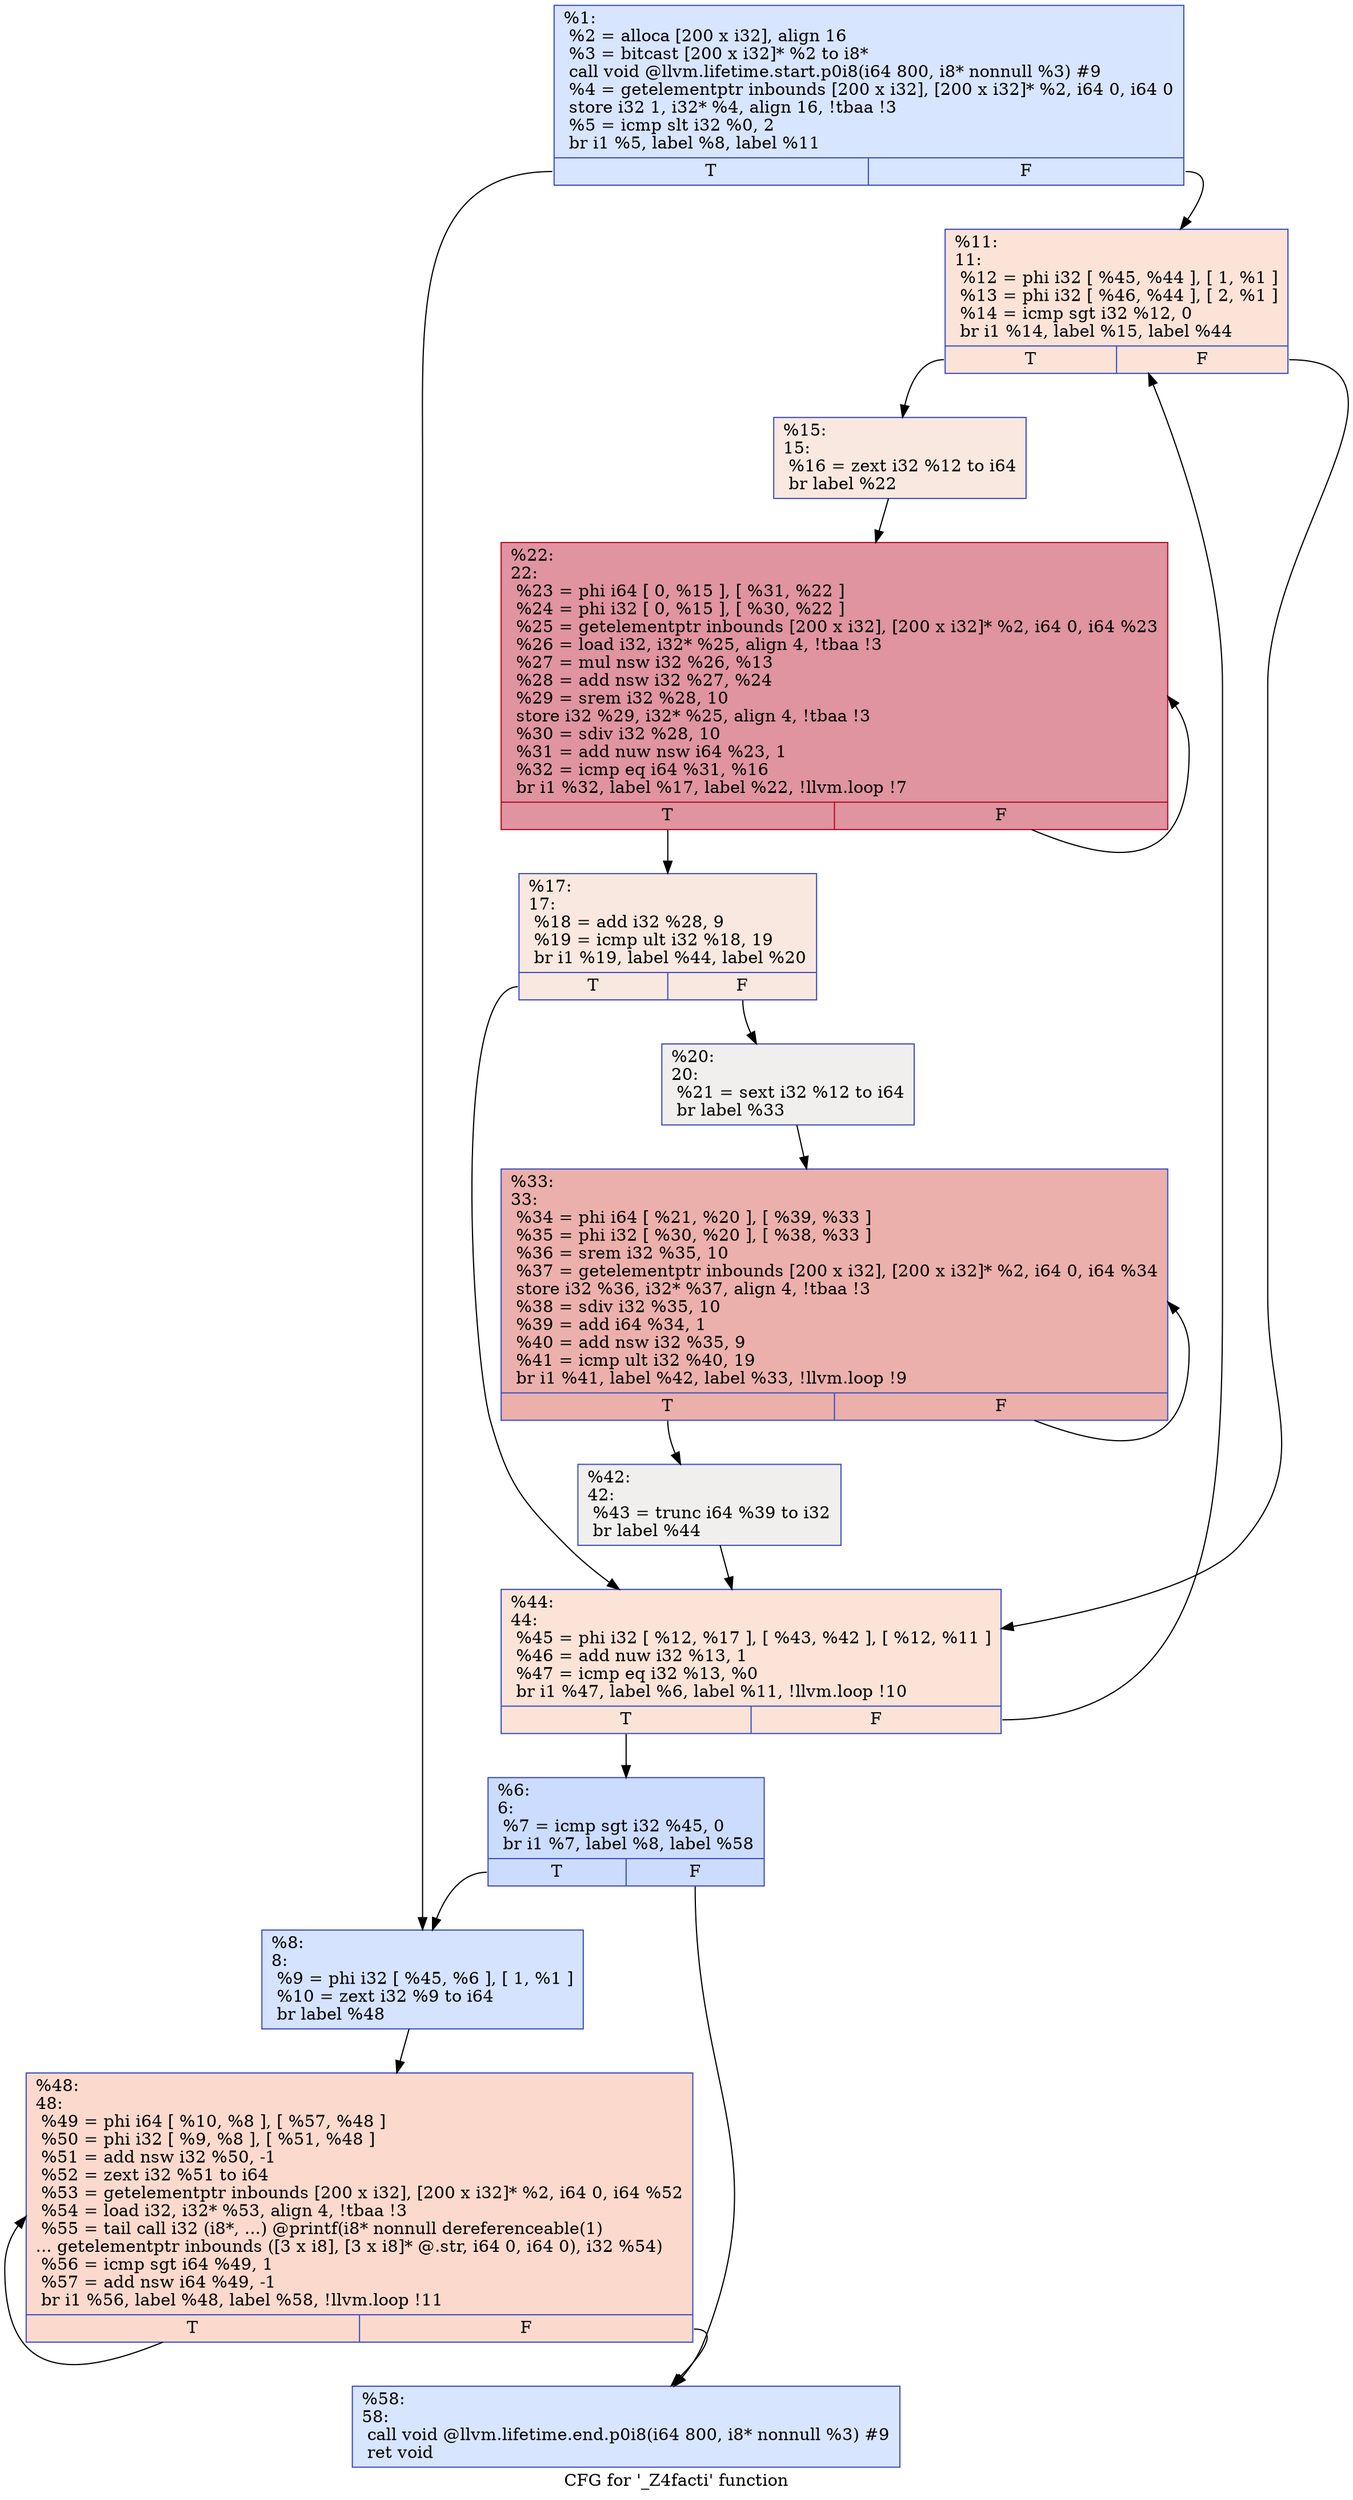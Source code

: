 digraph "CFG for '_Z4facti' function" {
	label="CFG for '_Z4facti' function";

	Node0x5569a071c870 [shape=record,color="#3d50c3ff", style=filled, fillcolor="#a7c5fe70",label="{%1:\l  %2 = alloca [200 x i32], align 16\l  %3 = bitcast [200 x i32]* %2 to i8*\l  call void @llvm.lifetime.start.p0i8(i64 800, i8* nonnull %3) #9\l  %4 = getelementptr inbounds [200 x i32], [200 x i32]* %2, i64 0, i64 0\l  store i32 1, i32* %4, align 16, !tbaa !3\l  %5 = icmp slt i32 %0, 2\l  br i1 %5, label %8, label %11\l|{<s0>T|<s1>F}}"];
	Node0x5569a071c870:s0 -> Node0x5569a071ce30;
	Node0x5569a071c870:s1 -> Node0x5569a071cec0;
	Node0x5569a071d000 [shape=record,color="#3d50c3ff", style=filled, fillcolor="#8caffe70",label="{%6:\l6:                                                \l  %7 = icmp sgt i32 %45, 0\l  br i1 %7, label %8, label %58\l|{<s0>T|<s1>F}}"];
	Node0x5569a071d000:s0 -> Node0x5569a071ce30;
	Node0x5569a071d000:s1 -> Node0x5569a071d120;
	Node0x5569a071ce30 [shape=record,color="#3d50c3ff", style=filled, fillcolor="#a1c0ff70",label="{%8:\l8:                                                \l  %9 = phi i32 [ %45, %6 ], [ 1, %1 ]\l  %10 = zext i32 %9 to i64\l  br label %48\l}"];
	Node0x5569a071ce30 -> Node0x5569a071d3c0;
	Node0x5569a071cec0 [shape=record,color="#3d50c3ff", style=filled, fillcolor="#f6bfa670",label="{%11:\l11:                                               \l  %12 = phi i32 [ %45, %44 ], [ 1, %1 ]\l  %13 = phi i32 [ %46, %44 ], [ 2, %1 ]\l  %14 = icmp sgt i32 %12, 0\l  br i1 %14, label %15, label %44\l|{<s0>T|<s1>F}}"];
	Node0x5569a071cec0:s0 -> Node0x5569a071d700;
	Node0x5569a071cec0:s1 -> Node0x5569a071d480;
	Node0x5569a071d700 [shape=record,color="#3d50c3ff", style=filled, fillcolor="#f1ccb870",label="{%15:\l15:                                               \l  %16 = zext i32 %12 to i64\l  br label %22\l}"];
	Node0x5569a071d700 -> Node0x5569a071d8b0;
	Node0x5569a071d970 [shape=record,color="#3d50c3ff", style=filled, fillcolor="#f1ccb870",label="{%17:\l17:                                               \l  %18 = add i32 %28, 9\l  %19 = icmp ult i32 %18, 19\l  br i1 %19, label %44, label %20\l|{<s0>T|<s1>F}}"];
	Node0x5569a071d970:s0 -> Node0x5569a071d480;
	Node0x5569a071d970:s1 -> Node0x5569a071dac0;
	Node0x5569a071dac0 [shape=record,color="#3d50c3ff", style=filled, fillcolor="#e0dbd870",label="{%20:\l20:                                               \l  %21 = sext i32 %12 to i64\l  br label %33\l}"];
	Node0x5569a071dac0 -> Node0x5569a071dc70;
	Node0x5569a071d8b0 [shape=record,color="#b70d28ff", style=filled, fillcolor="#b70d2870",label="{%22:\l22:                                               \l  %23 = phi i64 [ 0, %15 ], [ %31, %22 ]\l  %24 = phi i32 [ 0, %15 ], [ %30, %22 ]\l  %25 = getelementptr inbounds [200 x i32], [200 x i32]* %2, i64 0, i64 %23\l  %26 = load i32, i32* %25, align 4, !tbaa !3\l  %27 = mul nsw i32 %26, %13\l  %28 = add nsw i32 %27, %24\l  %29 = srem i32 %28, 10\l  store i32 %29, i32* %25, align 4, !tbaa !3\l  %30 = sdiv i32 %28, 10\l  %31 = add nuw nsw i64 %23, 1\l  %32 = icmp eq i64 %31, %16\l  br i1 %32, label %17, label %22, !llvm.loop !7\l|{<s0>T|<s1>F}}"];
	Node0x5569a071d8b0:s0 -> Node0x5569a071d970;
	Node0x5569a071d8b0:s1 -> Node0x5569a071d8b0;
	Node0x5569a071dc70 [shape=record,color="#3d50c3ff", style=filled, fillcolor="#d24b4070",label="{%33:\l33:                                               \l  %34 = phi i64 [ %21, %20 ], [ %39, %33 ]\l  %35 = phi i32 [ %30, %20 ], [ %38, %33 ]\l  %36 = srem i32 %35, 10\l  %37 = getelementptr inbounds [200 x i32], [200 x i32]* %2, i64 0, i64 %34\l  store i32 %36, i32* %37, align 4, !tbaa !3\l  %38 = sdiv i32 %35, 10\l  %39 = add i64 %34, 1\l  %40 = add nsw i32 %35, 9\l  %41 = icmp ult i32 %40, 19\l  br i1 %41, label %42, label %33, !llvm.loop !9\l|{<s0>T|<s1>F}}"];
	Node0x5569a071dc70:s0 -> Node0x5569a071f090;
	Node0x5569a071dc70:s1 -> Node0x5569a071dc70;
	Node0x5569a071f090 [shape=record,color="#3d50c3ff", style=filled, fillcolor="#e0dbd870",label="{%42:\l42:                                               \l  %43 = trunc i64 %39 to i32\l  br label %44\l}"];
	Node0x5569a071f090 -> Node0x5569a071d480;
	Node0x5569a071d480 [shape=record,color="#3d50c3ff", style=filled, fillcolor="#f6bfa670",label="{%44:\l44:                                               \l  %45 = phi i32 [ %12, %17 ], [ %43, %42 ], [ %12, %11 ]\l  %46 = add nuw i32 %13, 1\l  %47 = icmp eq i32 %13, %0\l  br i1 %47, label %6, label %11, !llvm.loop !10\l|{<s0>T|<s1>F}}"];
	Node0x5569a071d480:s0 -> Node0x5569a071d000;
	Node0x5569a071d480:s1 -> Node0x5569a071cec0;
	Node0x5569a071d3c0 [shape=record,color="#3d50c3ff", style=filled, fillcolor="#f7ac8e70",label="{%48:\l48:                                               \l  %49 = phi i64 [ %10, %8 ], [ %57, %48 ]\l  %50 = phi i32 [ %9, %8 ], [ %51, %48 ]\l  %51 = add nsw i32 %50, -1\l  %52 = zext i32 %51 to i64\l  %53 = getelementptr inbounds [200 x i32], [200 x i32]* %2, i64 0, i64 %52\l  %54 = load i32, i32* %53, align 4, !tbaa !3\l  %55 = tail call i32 (i8*, ...) @printf(i8* nonnull dereferenceable(1)\l... getelementptr inbounds ([3 x i8], [3 x i8]* @.str, i64 0, i64 0), i32 %54)\l  %56 = icmp sgt i64 %49, 1\l  %57 = add nsw i64 %49, -1\l  br i1 %56, label %48, label %58, !llvm.loop !11\l|{<s0>T|<s1>F}}"];
	Node0x5569a071d3c0:s0 -> Node0x5569a071d3c0;
	Node0x5569a071d3c0:s1 -> Node0x5569a071d120;
	Node0x5569a071d120 [shape=record,color="#3d50c3ff", style=filled, fillcolor="#a7c5fe70",label="{%58:\l58:                                               \l  call void @llvm.lifetime.end.p0i8(i64 800, i8* nonnull %3) #9\l  ret void\l}"];
}
